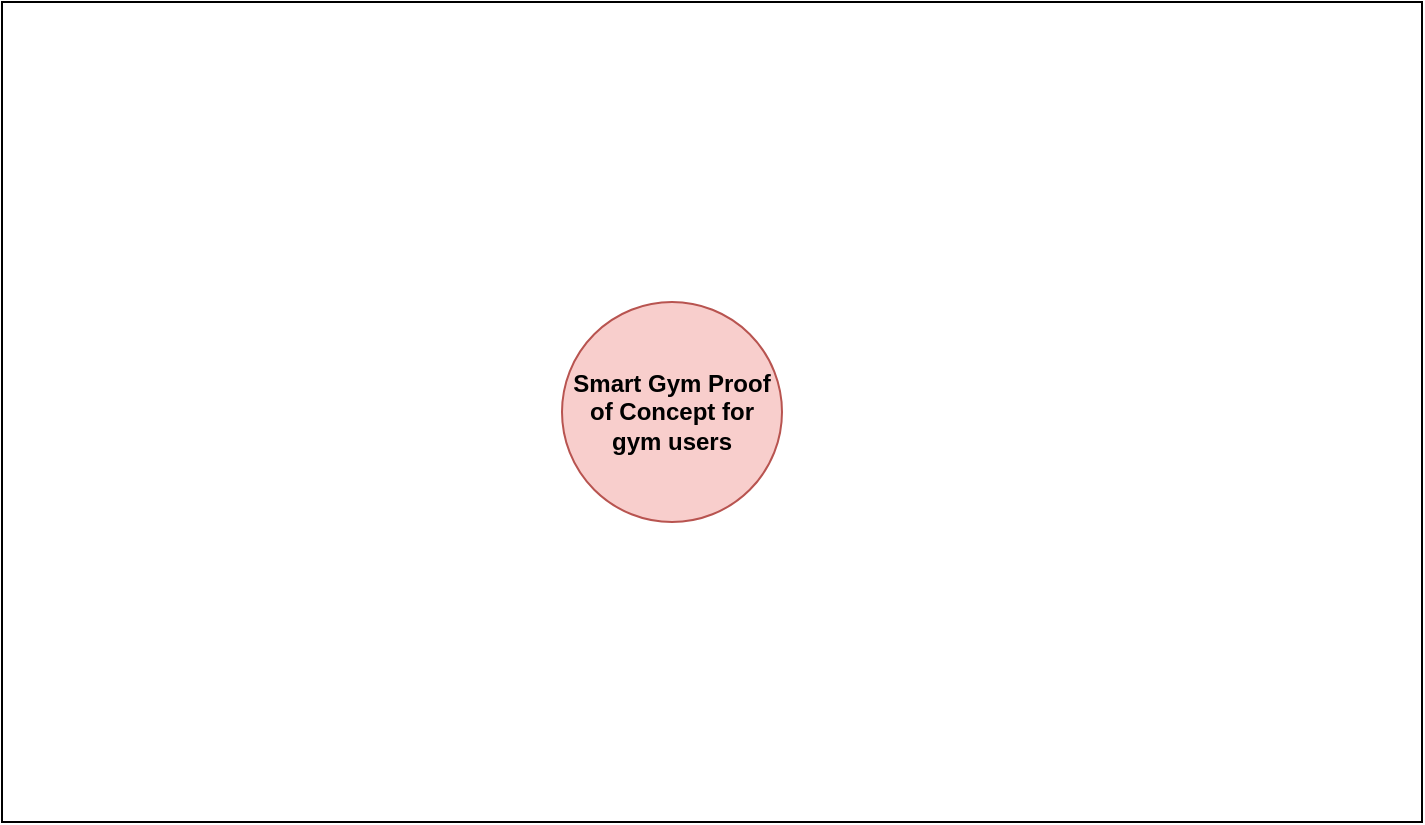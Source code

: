 <mxfile version="20.1.1" type="github">
  <diagram id="gJB7xwLzOgrnDnG2eZnx" name="Page-1">
    <mxGraphModel dx="1422" dy="794" grid="1" gridSize="10" guides="1" tooltips="1" connect="1" arrows="1" fold="1" page="1" pageScale="1" pageWidth="850" pageHeight="1100" math="0" shadow="0">
      <root>
        <mxCell id="0" />
        <mxCell id="1" parent="0" />
        <mxCell id="LIVF3g4YJ_-a8r3i8qHK-1" value="" style="rounded=0;whiteSpace=wrap;html=1;" vertex="1" parent="1">
          <mxGeometry x="50" y="130" width="710" height="410" as="geometry" />
        </mxCell>
        <mxCell id="LIVF3g4YJ_-a8r3i8qHK-2" value="&lt;b&gt;Smart Gym Proof of Concept for gym users&lt;/b&gt;" style="ellipse;whiteSpace=wrap;html=1;aspect=fixed;fillColor=#f8cecc;strokeColor=#b85450;" vertex="1" parent="1">
          <mxGeometry x="330" y="280" width="110" height="110" as="geometry" />
        </mxCell>
      </root>
    </mxGraphModel>
  </diagram>
</mxfile>
